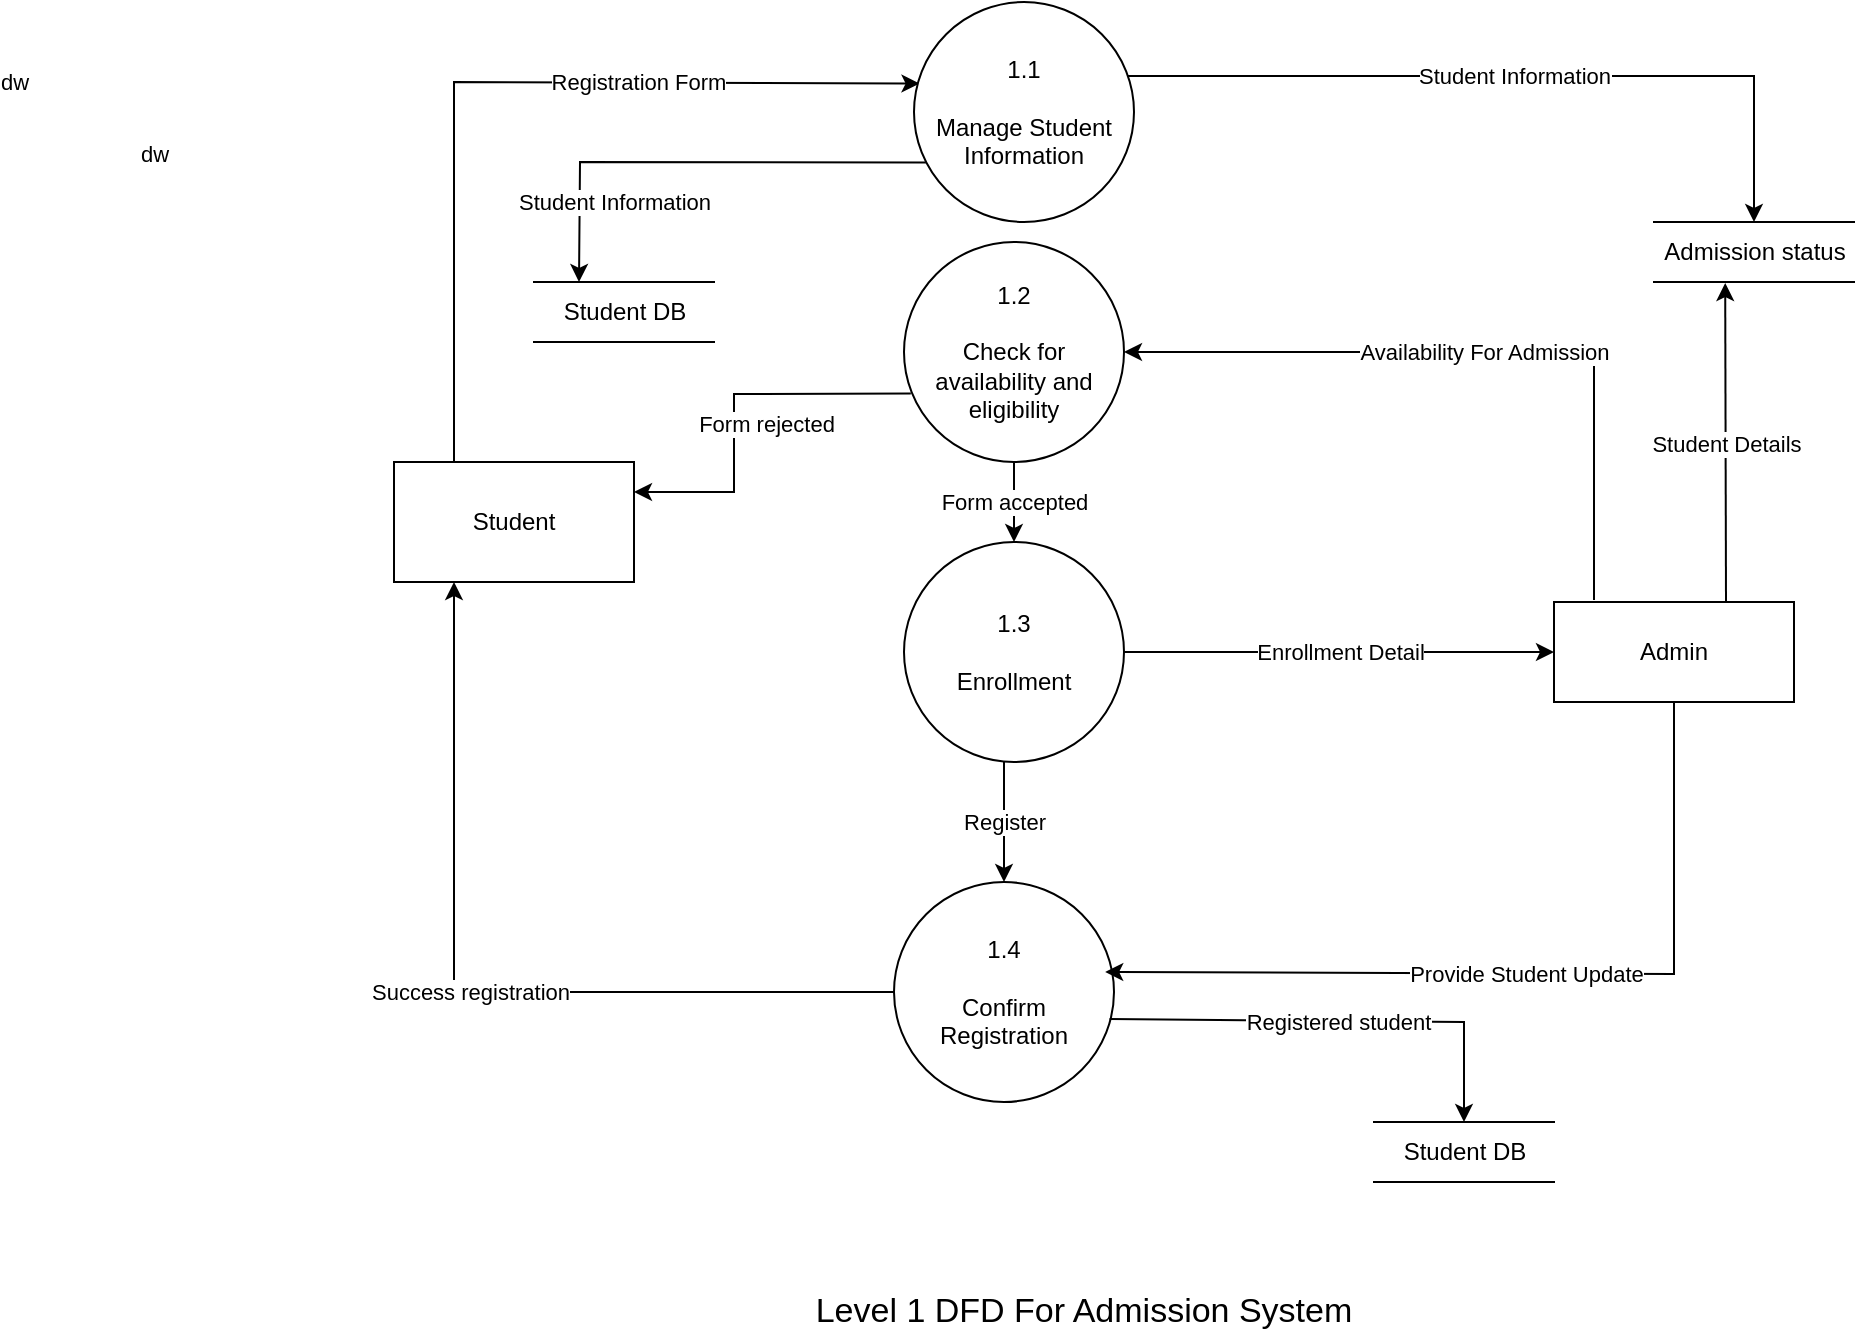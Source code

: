 <mxfile version="13.9.9" type="device"><diagram id="5TXWbsp7NAJfNktHgkH5" name="Page-1"><mxGraphModel dx="1874" dy="584" grid="1" gridSize="10" guides="1" tooltips="1" connect="1" arrows="1" fold="1" page="1" pageScale="1" pageWidth="850" pageHeight="1100" math="0" shadow="0"><root><mxCell id="0"/><mxCell id="1" parent="0"/><mxCell id="LHJOLr39MoadDFLWcoAS-1" value="Student" style="rounded=0;whiteSpace=wrap;html=1;" parent="1" vertex="1"><mxGeometry x="60" y="260" width="120" height="60" as="geometry"/></mxCell><mxCell id="LHJOLr39MoadDFLWcoAS-2" value="Admin" style="rounded=0;whiteSpace=wrap;html=1;" parent="1" vertex="1"><mxGeometry x="640" y="330" width="120" height="50" as="geometry"/></mxCell><mxCell id="LHJOLr39MoadDFLWcoAS-3" value="dw" style="endArrow=classic;html=1;rounded=0;exitX=0.25;exitY=0;exitDx=0;exitDy=0;entryX=0.025;entryY=0.371;entryDx=0;entryDy=0;entryPerimeter=0;" parent="1" source="LHJOLr39MoadDFLWcoAS-1" target="LHJOLr39MoadDFLWcoAS-30" edge="1"><mxGeometry x="-0.271" y="150" relative="1" as="geometry"><mxPoint x="190" y="105" as="sourcePoint"/><mxPoint x="310" y="50" as="targetPoint"/><Array as="points"><mxPoint x="90" y="70"/></Array><mxPoint as="offset"/></mxGeometry></mxCell><mxCell id="LHJOLr39MoadDFLWcoAS-4" value="Registration Form" style="edgeLabel;resizable=0;html=1;align=center;verticalAlign=middle;" parent="LHJOLr39MoadDFLWcoAS-3" connectable="0" vertex="1"><mxGeometry relative="1" as="geometry"><mxPoint x="70" as="offset"/></mxGeometry></mxCell><mxCell id="LHJOLr39MoadDFLWcoAS-6" value="1.3&lt;br&gt;&lt;br&gt;Enrollment" style="ellipse;whiteSpace=wrap;html=1;aspect=fixed;" parent="1" vertex="1"><mxGeometry x="315" y="300" width="110" height="110" as="geometry"/></mxCell><mxCell id="LHJOLr39MoadDFLWcoAS-7" value="1.4&lt;br&gt;&lt;br&gt;Confirm Registration" style="ellipse;whiteSpace=wrap;html=1;aspect=fixed;" parent="1" vertex="1"><mxGeometry x="310" y="470" width="110" height="110" as="geometry"/></mxCell><mxCell id="LHJOLr39MoadDFLWcoAS-8" value="Student DB" style="html=1;dashed=0;whitespace=wrap;shape=partialRectangle;right=0;left=0;" parent="1" vertex="1"><mxGeometry x="130" y="170" width="90" height="30" as="geometry"/></mxCell><mxCell id="LHJOLr39MoadDFLWcoAS-9" value="Admission status" style="html=1;dashed=0;whitespace=wrap;shape=partialRectangle;right=0;left=0;" parent="1" vertex="1"><mxGeometry x="690" y="140" width="100" height="30" as="geometry"/></mxCell><mxCell id="LHJOLr39MoadDFLWcoAS-10" value="Student Information" style="endArrow=classic;html=1;rounded=0;exitX=0.964;exitY=0.336;exitDx=0;exitDy=0;entryX=0.5;entryY=0;entryDx=0;entryDy=0;exitPerimeter=0;" parent="1" source="LHJOLr39MoadDFLWcoAS-30" target="LHJOLr39MoadDFLWcoAS-9" edge="1"><mxGeometry relative="1" as="geometry"><mxPoint x="300" y="330" as="sourcePoint"/><mxPoint x="440" y="50" as="targetPoint"/><Array as="points"><mxPoint x="740" y="67"/></Array></mxGeometry></mxCell><mxCell id="LHJOLr39MoadDFLWcoAS-11" value="Form accepted" style="endArrow=classic;html=1;rounded=0;exitX=0.5;exitY=1;exitDx=0;exitDy=0;" parent="1" source="LHJOLr39MoadDFLWcoAS-5" target="LHJOLr39MoadDFLWcoAS-6" edge="1"><mxGeometry relative="1" as="geometry"><mxPoint x="80" y="290" as="sourcePoint"/><mxPoint x="380" y="130" as="targetPoint"/><Array as="points"/></mxGeometry></mxCell><mxCell id="LHJOLr39MoadDFLWcoAS-13" value="dw" style="endArrow=classic;html=1;rounded=0;exitX=0.054;exitY=0.73;exitDx=0;exitDy=0;exitPerimeter=0;entryX=0.25;entryY=0;entryDx=0;entryDy=0;" parent="1" source="LHJOLr39MoadDFLWcoAS-30" target="LHJOLr39MoadDFLWcoAS-8" edge="1"><mxGeometry x="0.485" y="-286" relative="1" as="geometry"><mxPoint x="347.574" y="167.574" as="sourcePoint"/><mxPoint x="340" y="140" as="targetPoint"/><Array as="points"><mxPoint x="153" y="110"/></Array><mxPoint x="3" y="-38" as="offset"/></mxGeometry></mxCell><mxCell id="LHJOLr39MoadDFLWcoAS-14" value="Student Information" style="edgeLabel;resizable=0;html=1;align=center;verticalAlign=middle;" parent="LHJOLr39MoadDFLWcoAS-13" connectable="0" vertex="1"><mxGeometry relative="1" as="geometry"><mxPoint x="-39.47" y="19.9" as="offset"/></mxGeometry></mxCell><mxCell id="LHJOLr39MoadDFLWcoAS-15" value="Form rejected" style="endArrow=classic;html=1;rounded=0;entryX=1;entryY=0.25;entryDx=0;entryDy=0;exitX=0.031;exitY=0.689;exitDx=0;exitDy=0;exitPerimeter=0;" parent="1" source="LHJOLr39MoadDFLWcoAS-5" target="LHJOLr39MoadDFLWcoAS-1" edge="1"><mxGeometry x="0.097" y="16" relative="1" as="geometry"><mxPoint x="270" y="190" as="sourcePoint"/><mxPoint x="325" y="321" as="targetPoint"/><Array as="points"><mxPoint x="230" y="226"/><mxPoint x="230" y="275"/></Array><mxPoint as="offset"/></mxGeometry></mxCell><mxCell id="LHJOLr39MoadDFLWcoAS-17" value="dw" style="endArrow=classic;html=1;rounded=0;entryX=0;entryY=0.5;entryDx=0;entryDy=0;exitX=1;exitY=0.5;exitDx=0;exitDy=0;" parent="1" source="LHJOLr39MoadDFLWcoAS-6" target="LHJOLr39MoadDFLWcoAS-2" edge="1"><mxGeometry relative="1" as="geometry"><mxPoint x="430" y="295" as="sourcePoint"/><mxPoint x="200" y="170" as="targetPoint"/><Array as="points"/></mxGeometry></mxCell><mxCell id="LHJOLr39MoadDFLWcoAS-18" value="Enrollment Detail" style="edgeLabel;resizable=0;html=1;align=center;verticalAlign=middle;" parent="LHJOLr39MoadDFLWcoAS-17" connectable="0" vertex="1"><mxGeometry relative="1" as="geometry"/></mxCell><mxCell id="LHJOLr39MoadDFLWcoAS-19" value="dw" style="endArrow=classic;html=1;rounded=0;entryX=0.5;entryY=0;entryDx=0;entryDy=0;" parent="1" target="LHJOLr39MoadDFLWcoAS-7" edge="1"><mxGeometry relative="1" as="geometry"><mxPoint x="365" y="410" as="sourcePoint"/><mxPoint x="210" y="180" as="targetPoint"/><Array as="points"/></mxGeometry></mxCell><mxCell id="LHJOLr39MoadDFLWcoAS-20" value="Register" style="edgeLabel;resizable=0;html=1;align=center;verticalAlign=middle;" parent="LHJOLr39MoadDFLWcoAS-19" connectable="0" vertex="1"><mxGeometry relative="1" as="geometry"/></mxCell><mxCell id="LHJOLr39MoadDFLWcoAS-21" value="dw" style="endArrow=classic;html=1;rounded=0;exitX=0.5;exitY=1;exitDx=0;exitDy=0;entryX=0.96;entryY=0.409;entryDx=0;entryDy=0;entryPerimeter=0;" parent="1" source="LHJOLr39MoadDFLWcoAS-2" target="LHJOLr39MoadDFLWcoAS-7" edge="1"><mxGeometry relative="1" as="geometry"><mxPoint x="450" y="380" as="sourcePoint"/><mxPoint x="430" y="516" as="targetPoint"/><Array as="points"><mxPoint x="700" y="516"/></Array></mxGeometry></mxCell><mxCell id="LHJOLr39MoadDFLWcoAS-22" value="Provide Student Update" style="edgeLabel;resizable=0;html=1;align=center;verticalAlign=middle;" parent="LHJOLr39MoadDFLWcoAS-21" connectable="0" vertex="1"><mxGeometry relative="1" as="geometry"/></mxCell><mxCell id="LHJOLr39MoadDFLWcoAS-23" value="dw" style="endArrow=classic;html=1;rounded=0;entryX=0.25;entryY=1;entryDx=0;entryDy=0;exitX=0;exitY=0.5;exitDx=0;exitDy=0;" parent="1" source="LHJOLr39MoadDFLWcoAS-7" target="LHJOLr39MoadDFLWcoAS-1" edge="1"><mxGeometry relative="1" as="geometry"><mxPoint x="320" y="493.636" as="sourcePoint"/><mxPoint x="445" y="495" as="targetPoint"/><Array as="points"><mxPoint x="90" y="525"/></Array></mxGeometry></mxCell><mxCell id="LHJOLr39MoadDFLWcoAS-24" value="Success registration" style="edgeLabel;resizable=0;html=1;align=center;verticalAlign=middle;" parent="LHJOLr39MoadDFLWcoAS-23" connectable="0" vertex="1"><mxGeometry relative="1" as="geometry"/></mxCell><mxCell id="LHJOLr39MoadDFLWcoAS-25" value="Student Details" style="endArrow=classic;html=1;rounded=0;entryX=0.356;entryY=1.018;entryDx=0;entryDy=0;entryPerimeter=0;" parent="1" target="LHJOLr39MoadDFLWcoAS-9" edge="1"><mxGeometry relative="1" as="geometry"><mxPoint x="726" y="330" as="sourcePoint"/><mxPoint x="694" y="130" as="targetPoint"/><Array as="points"/></mxGeometry></mxCell><mxCell id="LHJOLr39MoadDFLWcoAS-27" value="dw" style="endArrow=classic;html=1;rounded=0;entryX=1;entryY=0.5;entryDx=0;entryDy=0;" parent="1" target="LHJOLr39MoadDFLWcoAS-5" edge="1"><mxGeometry relative="1" as="geometry"><mxPoint x="660" y="329" as="sourcePoint"/><mxPoint x="660" y="290" as="targetPoint"/><Array as="points"><mxPoint x="660" y="205"/></Array></mxGeometry></mxCell><mxCell id="LHJOLr39MoadDFLWcoAS-28" value="Availability For Admission" style="edgeLabel;resizable=0;html=1;align=center;verticalAlign=middle;" parent="LHJOLr39MoadDFLWcoAS-27" connectable="0" vertex="1"><mxGeometry relative="1" as="geometry"/></mxCell><mxCell id="LHJOLr39MoadDFLWcoAS-29" value="&lt;font style=&quot;font-size: 17px;&quot;&gt;Level 1 DFD For Admission System&lt;/font&gt;" style="text;html=1;strokeColor=none;fillColor=none;align=center;verticalAlign=middle;whiteSpace=wrap;rounded=0;" parent="1" vertex="1"><mxGeometry x="260" y="670" width="290" height="30" as="geometry"/></mxCell><mxCell id="LHJOLr39MoadDFLWcoAS-30" value="1.1&lt;br&gt;&lt;br&gt;Manage Student Information" style="ellipse;whiteSpace=wrap;html=1;aspect=fixed;" parent="1" vertex="1"><mxGeometry x="320" y="30" width="110" height="110" as="geometry"/></mxCell><mxCell id="LHJOLr39MoadDFLWcoAS-5" value="1.2&lt;br&gt;&lt;br&gt;Check for availability and eligibility" style="ellipse;whiteSpace=wrap;html=1;aspect=fixed;" parent="1" vertex="1"><mxGeometry x="315" y="150" width="110" height="110" as="geometry"/></mxCell><mxCell id="3J7OLqS5E-2K_NqDnhJr-11" value="Student DB" style="html=1;dashed=0;whitespace=wrap;shape=partialRectangle;right=0;left=0;" parent="1" vertex="1"><mxGeometry x="550" y="590" width="90" height="30" as="geometry"/></mxCell><mxCell id="3J7OLqS5E-2K_NqDnhJr-14" value="dw" style="endArrow=classic;html=1;rounded=0;entryX=0.5;entryY=0;entryDx=0;entryDy=0;exitX=0.98;exitY=0.623;exitDx=0;exitDy=0;exitPerimeter=0;" parent="1" source="LHJOLr39MoadDFLWcoAS-7" target="3J7OLqS5E-2K_NqDnhJr-11" edge="1"><mxGeometry relative="1" as="geometry"><mxPoint x="420" y="549" as="sourcePoint"/><mxPoint x="635.0" y="549" as="targetPoint"/><Array as="points"><mxPoint x="595" y="540"/></Array></mxGeometry></mxCell><mxCell id="3J7OLqS5E-2K_NqDnhJr-15" value="Registered student" style="edgeLabel;resizable=0;html=1;align=center;verticalAlign=middle;" parent="3J7OLqS5E-2K_NqDnhJr-14" connectable="0" vertex="1"><mxGeometry relative="1" as="geometry"/></mxCell></root></mxGraphModel></diagram></mxfile>